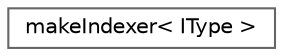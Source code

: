digraph "类继承关系图"
{
 // LATEX_PDF_SIZE
  bgcolor="transparent";
  edge [fontname=Helvetica,fontsize=10,labelfontname=Helvetica,labelfontsize=10];
  node [fontname=Helvetica,fontsize=10,shape=box,height=0.2,width=0.4];
  rankdir="LR";
  Node0 [id="Node000000",label="makeIndexer\< IType \>",height=0.2,width=0.4,color="grey40", fillcolor="white", style="filled",URL="$classmake_indexer.html",tooltip=" "];
}
